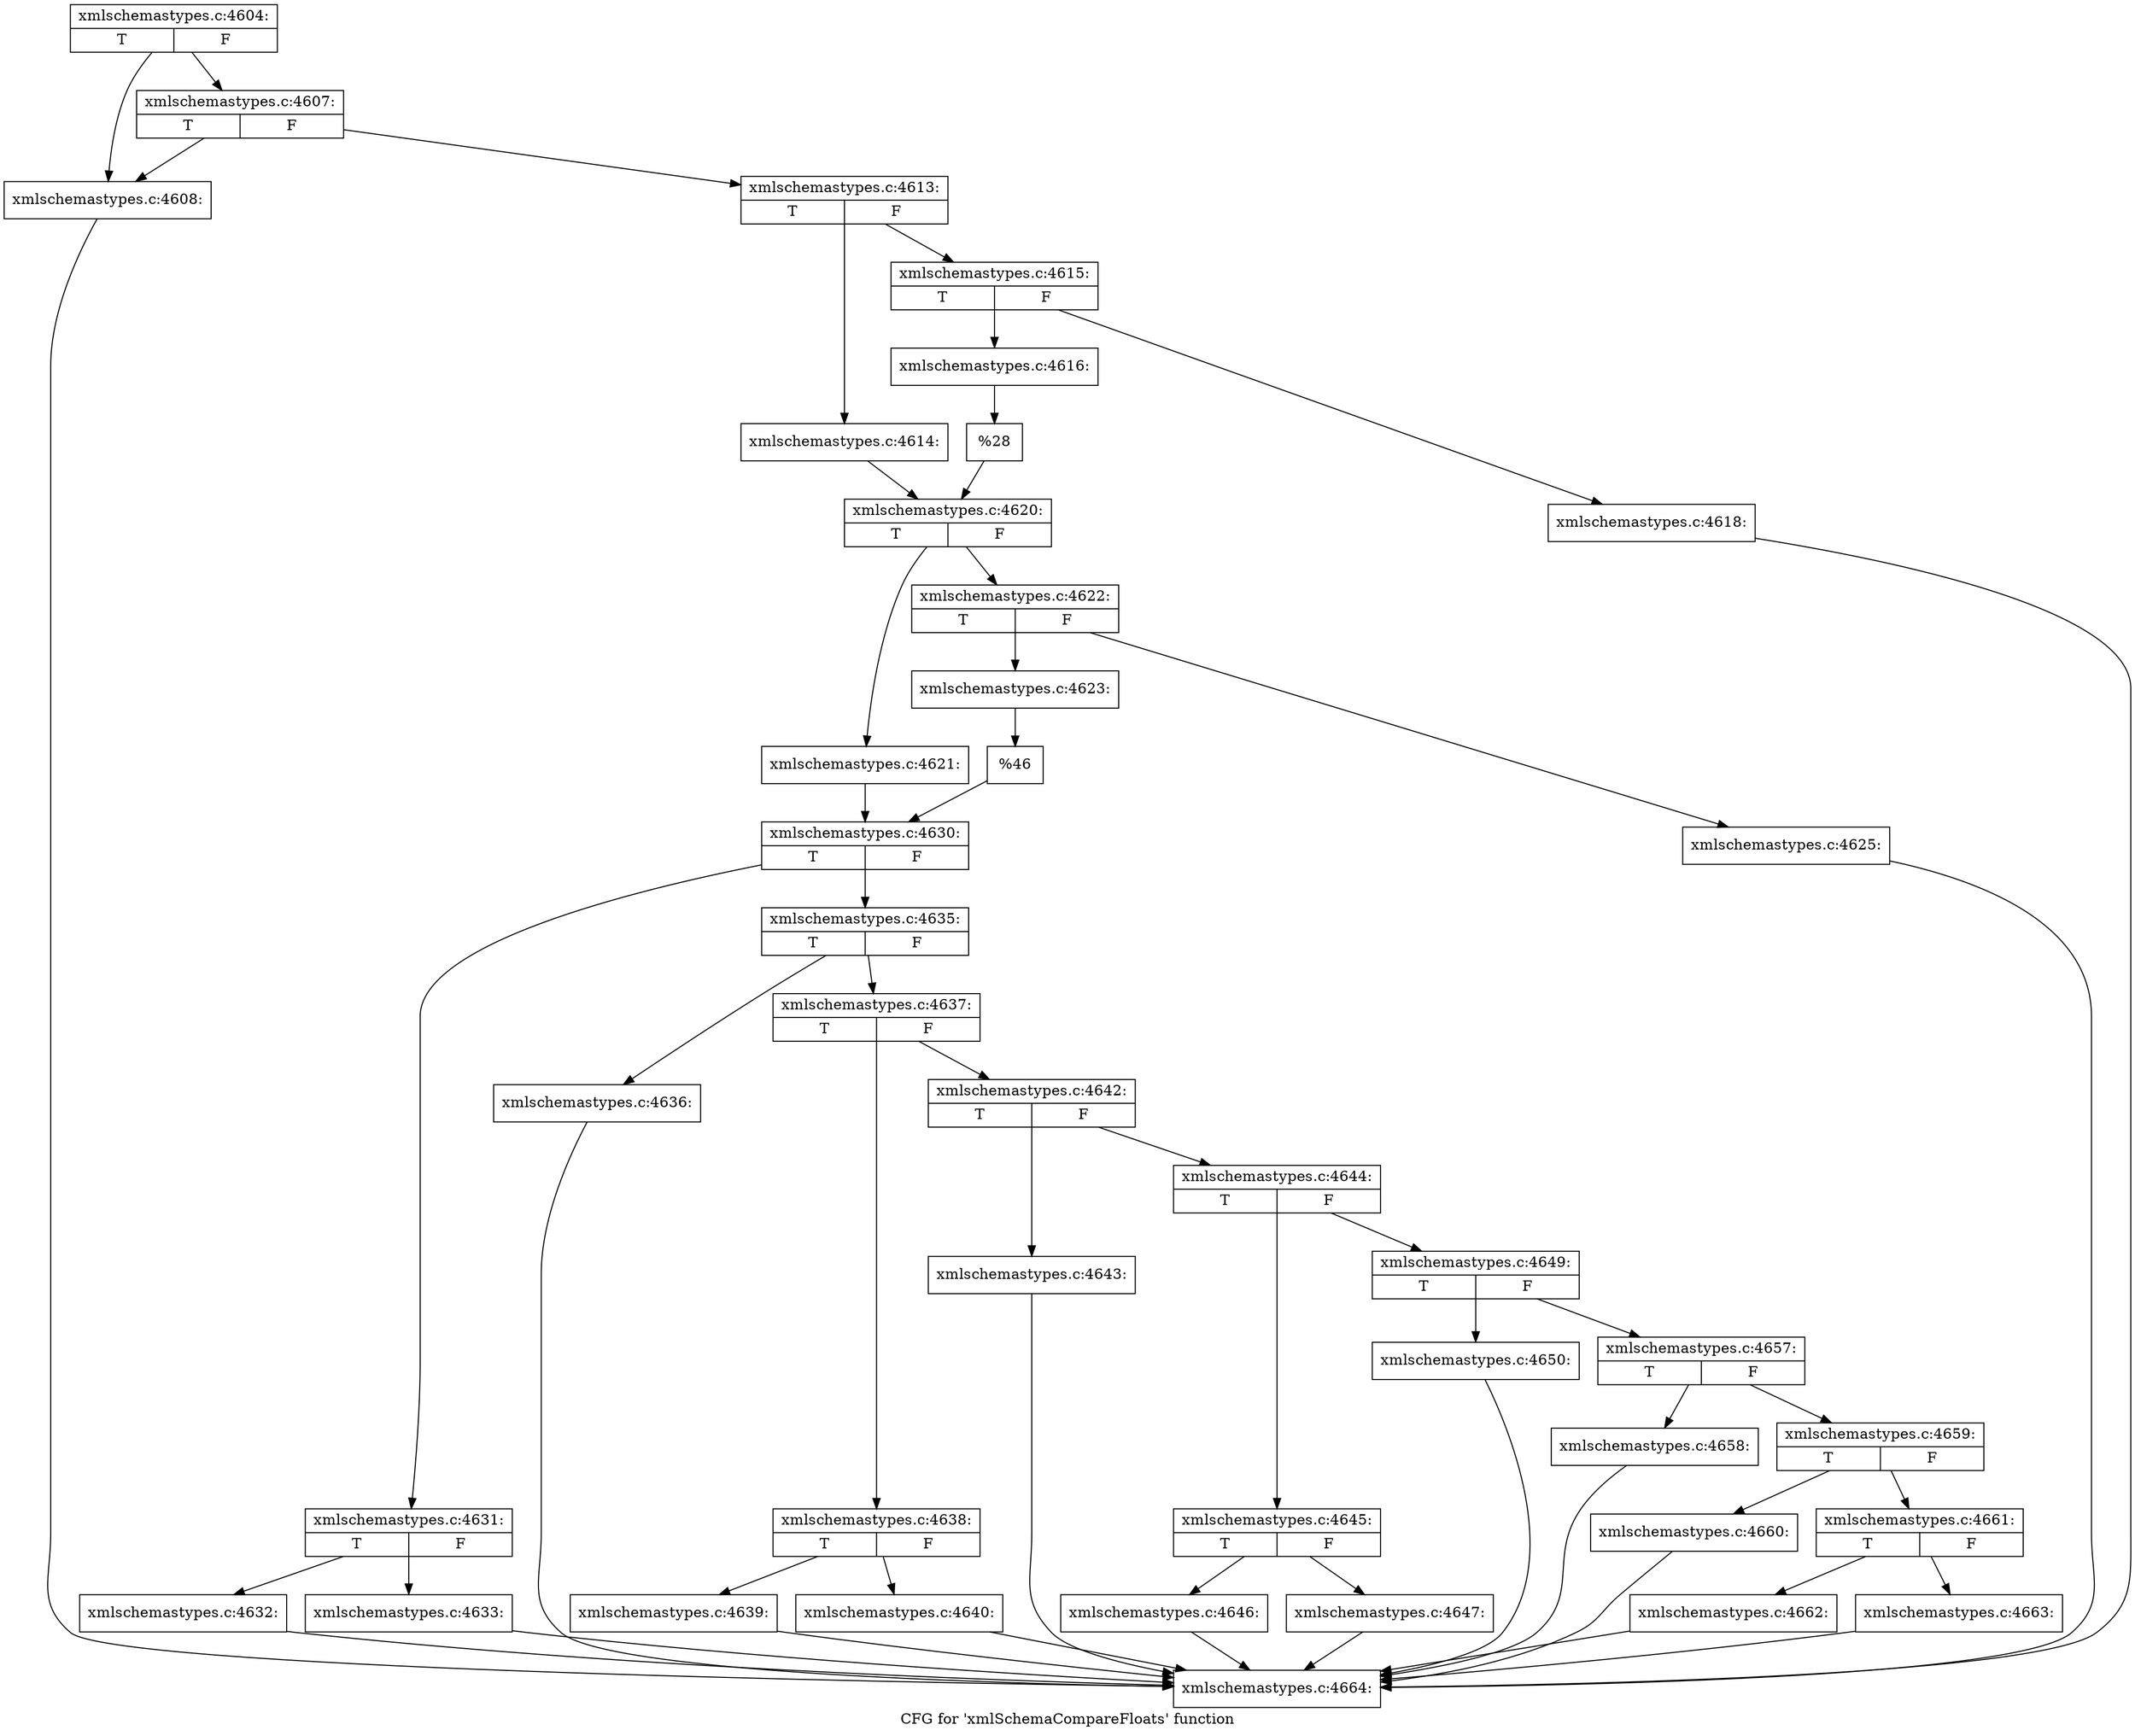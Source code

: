 digraph "CFG for 'xmlSchemaCompareFloats' function" {
	label="CFG for 'xmlSchemaCompareFloats' function";

	Node0x5a008b0 [shape=record,label="{xmlschemastypes.c:4604:|{<s0>T|<s1>F}}"];
	Node0x5a008b0 -> Node0x5a017c0;
	Node0x5a008b0 -> Node0x5a01860;
	Node0x5a01860 [shape=record,label="{xmlschemastypes.c:4607:|{<s0>T|<s1>F}}"];
	Node0x5a01860 -> Node0x5a017c0;
	Node0x5a01860 -> Node0x5a01810;
	Node0x5a017c0 [shape=record,label="{xmlschemastypes.c:4608:}"];
	Node0x5a017c0 -> Node0x59f4d80;
	Node0x5a01810 [shape=record,label="{xmlschemastypes.c:4613:|{<s0>T|<s1>F}}"];
	Node0x5a01810 -> Node0x5a01f80;
	Node0x5a01810 -> Node0x5a02020;
	Node0x5a01f80 [shape=record,label="{xmlschemastypes.c:4614:}"];
	Node0x5a01f80 -> Node0x5a01fd0;
	Node0x5a02020 [shape=record,label="{xmlschemastypes.c:4615:|{<s0>T|<s1>F}}"];
	Node0x5a02020 -> Node0x5a027d0;
	Node0x5a02020 -> Node0x5a02870;
	Node0x5a027d0 [shape=record,label="{xmlschemastypes.c:4616:}"];
	Node0x5a027d0 -> Node0x5a02820;
	Node0x5a02870 [shape=record,label="{xmlschemastypes.c:4618:}"];
	Node0x5a02870 -> Node0x59f4d80;
	Node0x5a02820 [shape=record,label="{%28}"];
	Node0x5a02820 -> Node0x5a01fd0;
	Node0x5a01fd0 [shape=record,label="{xmlschemastypes.c:4620:|{<s0>T|<s1>F}}"];
	Node0x5a01fd0 -> Node0x5a032e0;
	Node0x5a01fd0 -> Node0x5a03380;
	Node0x5a032e0 [shape=record,label="{xmlschemastypes.c:4621:}"];
	Node0x5a032e0 -> Node0x5a03330;
	Node0x5a03380 [shape=record,label="{xmlschemastypes.c:4622:|{<s0>T|<s1>F}}"];
	Node0x5a03380 -> Node0x5a03b30;
	Node0x5a03380 -> Node0x5a03bd0;
	Node0x5a03b30 [shape=record,label="{xmlschemastypes.c:4623:}"];
	Node0x5a03b30 -> Node0x5a03b80;
	Node0x5a03bd0 [shape=record,label="{xmlschemastypes.c:4625:}"];
	Node0x5a03bd0 -> Node0x59f4d80;
	Node0x5a03b80 [shape=record,label="{%46}"];
	Node0x5a03b80 -> Node0x5a03330;
	Node0x5a03330 [shape=record,label="{xmlschemastypes.c:4630:|{<s0>T|<s1>F}}"];
	Node0x5a03330 -> Node0x5a04640;
	Node0x5a03330 -> Node0x5a04690;
	Node0x5a04640 [shape=record,label="{xmlschemastypes.c:4631:|{<s0>T|<s1>F}}"];
	Node0x5a04640 -> Node0x5a04f90;
	Node0x5a04640 -> Node0x5a053b0;
	Node0x5a04f90 [shape=record,label="{xmlschemastypes.c:4632:}"];
	Node0x5a04f90 -> Node0x59f4d80;
	Node0x5a053b0 [shape=record,label="{xmlschemastypes.c:4633:}"];
	Node0x5a053b0 -> Node0x59f4d80;
	Node0x5a04690 [shape=record,label="{xmlschemastypes.c:4635:|{<s0>T|<s1>F}}"];
	Node0x5a04690 -> Node0x5a057f0;
	Node0x5a04690 -> Node0x5a05840;
	Node0x5a057f0 [shape=record,label="{xmlschemastypes.c:4636:}"];
	Node0x5a057f0 -> Node0x59f4d80;
	Node0x5a05840 [shape=record,label="{xmlschemastypes.c:4637:|{<s0>T|<s1>F}}"];
	Node0x5a05840 -> Node0x5a05d50;
	Node0x5a05840 -> Node0x5a05da0;
	Node0x5a05d50 [shape=record,label="{xmlschemastypes.c:4638:|{<s0>T|<s1>F}}"];
	Node0x5a05d50 -> Node0x5a06140;
	Node0x5a05d50 -> Node0x5a06190;
	Node0x5a06140 [shape=record,label="{xmlschemastypes.c:4639:}"];
	Node0x5a06140 -> Node0x59f4d80;
	Node0x5a06190 [shape=record,label="{xmlschemastypes.c:4640:}"];
	Node0x5a06190 -> Node0x59f4d80;
	Node0x5a05da0 [shape=record,label="{xmlschemastypes.c:4642:|{<s0>T|<s1>F}}"];
	Node0x5a05da0 -> Node0x5a067e0;
	Node0x5a05da0 -> Node0x5a06830;
	Node0x5a067e0 [shape=record,label="{xmlschemastypes.c:4643:}"];
	Node0x5a067e0 -> Node0x59f4d80;
	Node0x5a06830 [shape=record,label="{xmlschemastypes.c:4644:|{<s0>T|<s1>F}}"];
	Node0x5a06830 -> Node0x5a06d10;
	Node0x5a06830 -> Node0x5a06d60;
	Node0x5a06d10 [shape=record,label="{xmlschemastypes.c:4645:|{<s0>T|<s1>F}}"];
	Node0x5a06d10 -> Node0x5a07100;
	Node0x5a06d10 -> Node0x5a07150;
	Node0x5a07100 [shape=record,label="{xmlschemastypes.c:4646:}"];
	Node0x5a07100 -> Node0x59f4d80;
	Node0x5a07150 [shape=record,label="{xmlschemastypes.c:4647:}"];
	Node0x5a07150 -> Node0x59f4d80;
	Node0x5a06d60 [shape=record,label="{xmlschemastypes.c:4649:|{<s0>T|<s1>F}}"];
	Node0x5a06d60 -> Node0x5a077d0;
	Node0x5a06d60 -> Node0x5a07820;
	Node0x5a077d0 [shape=record,label="{xmlschemastypes.c:4650:}"];
	Node0x5a077d0 -> Node0x59f4d80;
	Node0x5a07820 [shape=record,label="{xmlschemastypes.c:4657:|{<s0>T|<s1>F}}"];
	Node0x5a07820 -> Node0x5a07cd0;
	Node0x5a07820 -> Node0x5a07d20;
	Node0x5a07cd0 [shape=record,label="{xmlschemastypes.c:4658:}"];
	Node0x5a07cd0 -> Node0x59f4d80;
	Node0x5a07d20 [shape=record,label="{xmlschemastypes.c:4659:|{<s0>T|<s1>F}}"];
	Node0x5a07d20 -> Node0x5a08200;
	Node0x5a07d20 -> Node0x5a08250;
	Node0x5a08200 [shape=record,label="{xmlschemastypes.c:4660:}"];
	Node0x5a08200 -> Node0x59f4d80;
	Node0x5a08250 [shape=record,label="{xmlschemastypes.c:4661:|{<s0>T|<s1>F}}"];
	Node0x5a08250 -> Node0x5a08700;
	Node0x5a08250 -> Node0x5a08750;
	Node0x5a08700 [shape=record,label="{xmlschemastypes.c:4662:}"];
	Node0x5a08700 -> Node0x59f4d80;
	Node0x5a08750 [shape=record,label="{xmlschemastypes.c:4663:}"];
	Node0x5a08750 -> Node0x59f4d80;
	Node0x59f4d80 [shape=record,label="{xmlschemastypes.c:4664:}"];
}
